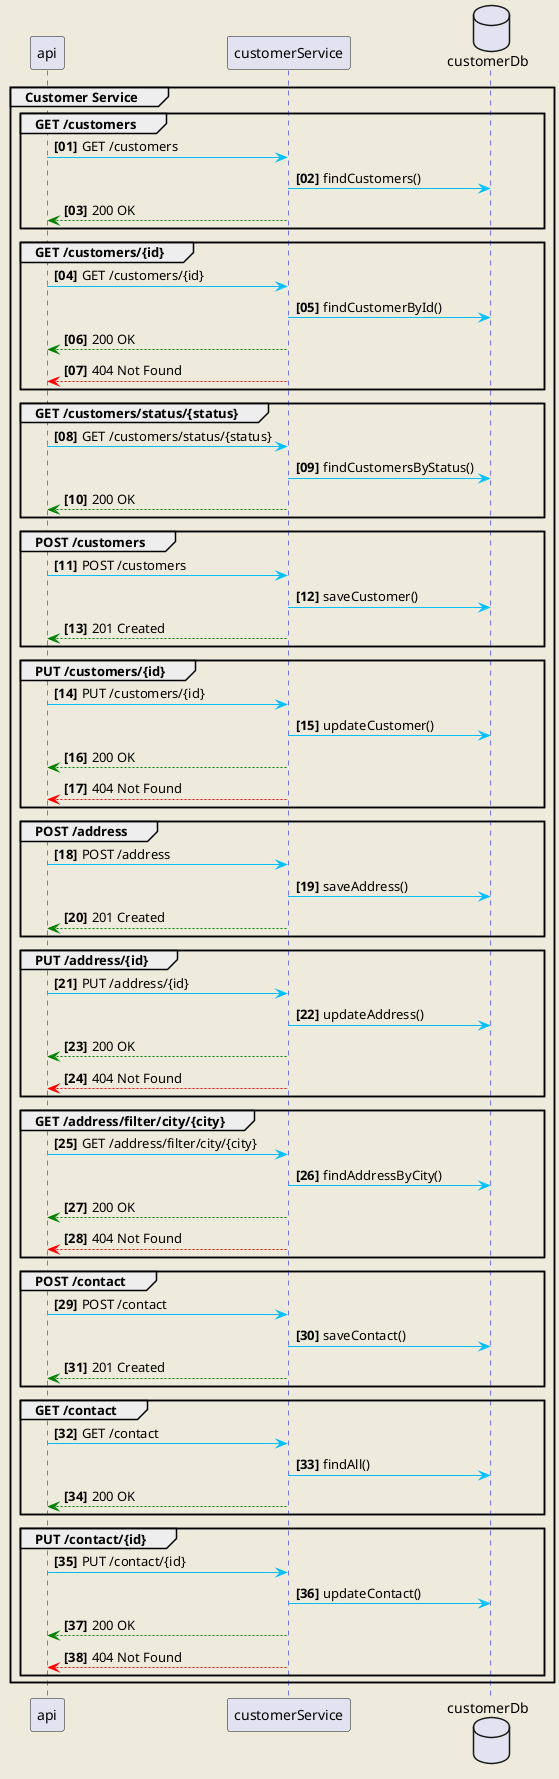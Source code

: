 @startuml
skinparam backgroundColor #EEEBDC
skinparam sequence {
ArrowColor DeepSkyBlue
ActorBorderColor DeepSkyBlue
LifeLineBorderColor blue
LifeLineBackgroundColor #A9DCDF}

autonumber 1 1 "<b>[00]"
group Customer Service
    group GET /customers
        api -> customerService: GET /customers
        database    customerDb    as customerDb
        customerService -> customerDb: findCustomers()
        api <-[#green]- customerService: 200 OK
    end
    group GET /customers/{id}
        api -> customerService: GET /customers/{id}
        customerService -> customerDb: findCustomerById()
        api <-[#green]- customerService: 200 OK
        api <-[#red]- customerService: 404 Not Found
    end
    group GET /customers/status/{status}
        api -> customerService: GET /customers/status/{status}
        customerService -> customerDb: findCustomersByStatus()
        api <-[#green]- customerService: 200 OK
    end
    group POST /customers
        api -> customerService: POST /customers
        customerService -> customerDb: saveCustomer()
        api <-[#green]- customerService: 201 Created
    end
    group PUT /customers/{id}
        api -> customerService: PUT /customers/{id}
        customerService -> customerDb: updateCustomer()
        api <-[#green]- customerService: 200 OK
        api <-[#red]- customerService: 404 Not Found
    end
    group POST /address
        api -> customerService: POST /address
        customerService -> customerDb: saveAddress()
        api <-[#green]- customerService: 201 Created
    end
    group PUT /address/{id}
        api -> customerService: PUT /address/{id}
        customerService -> customerDb: updateAddress()
        api <-[#green]- customerService: 200 OK
        api <-[#red]- customerService: 404 Not Found
    end
    group GET /address/filter/city/{city}
        api -> customerService: GET /address/filter/city/{city}
        customerService -> customerDb: findAddressByCity()
        api <-[#green]- customerService: 200 OK
        api <-[#red]- customerService: 404 Not Found
    end
    group POST /contact
        api -> customerService: POST /contact
        customerService -> customerDb: saveContact()
        api <-[#green]- customerService: 201 Created
    end
    group GET /contact
        api -> customerService: GET /contact
        customerService -> customerDb: findAll()
        api <-[#green]- customerService: 200 OK
    end
    group PUT /contact/{id}
        api -> customerService: PUT /contact/{id}
        customerService -> customerDb: updateContact()
        api <-[#green]- customerService: 200 OK
        api <-[#red]- customerService: 404 Not Found
    end
end
@enduml